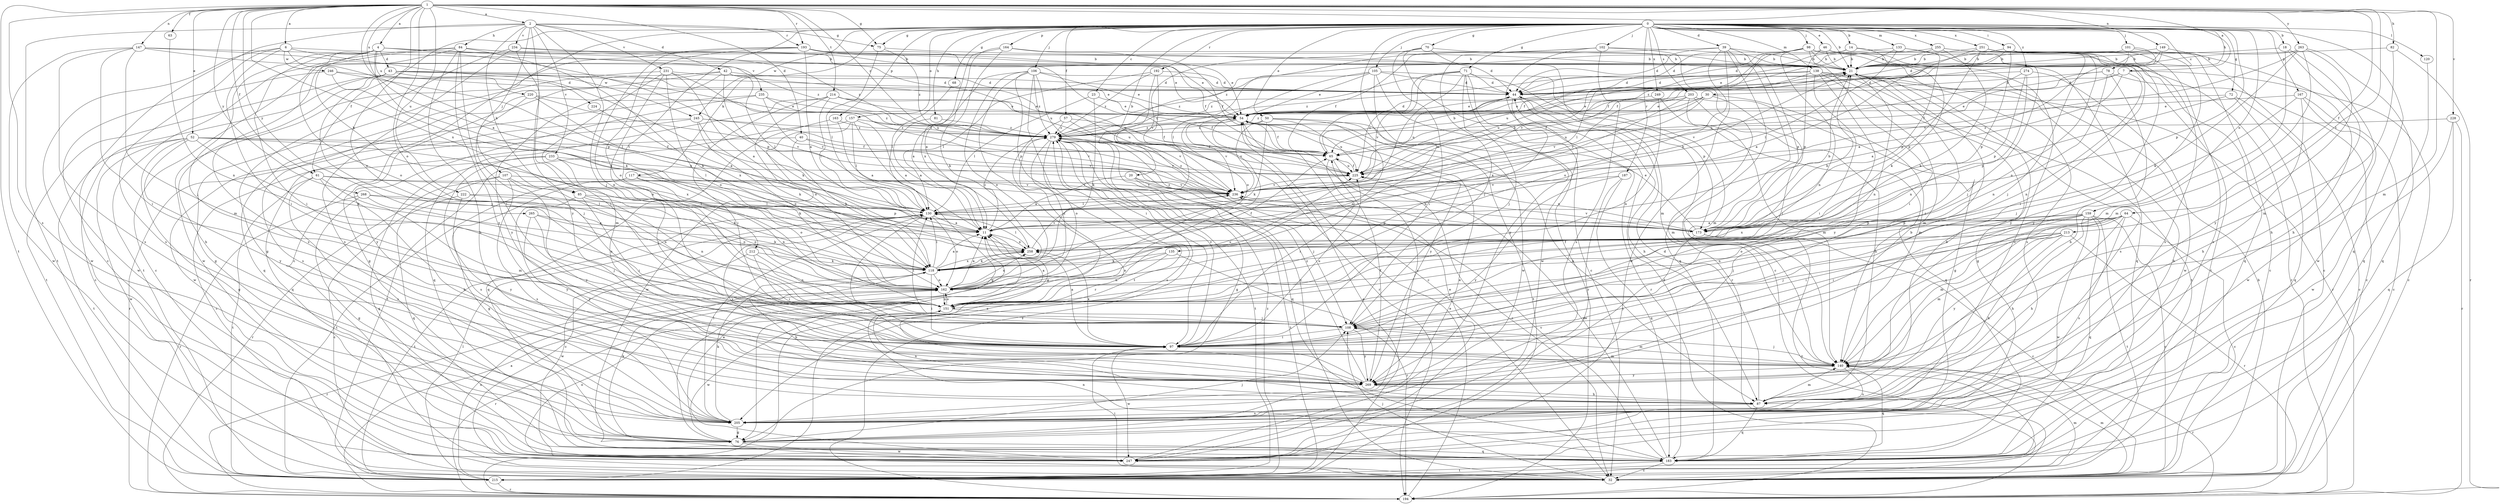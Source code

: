 strict digraph  {
0;
1;
2;
4;
6;
7;
11;
14;
18;
20;
21;
23;
30;
32;
39;
40;
42;
43;
44;
46;
50;
52;
54;
57;
61;
63;
64;
65;
68;
70;
71;
72;
75;
76;
78;
81;
82;
84;
85;
87;
94;
97;
98;
101;
102;
105;
106;
107;
108;
117;
118;
120;
130;
133;
135;
138;
140;
147;
149;
151;
157;
159;
162;
163;
164;
167;
173;
183;
187;
192;
193;
194;
203;
205;
212;
213;
214;
215;
220;
222;
224;
225;
228;
231;
233;
234;
235;
236;
245;
246;
247;
249;
251;
255;
258;
263;
265;
268;
269;
274;
279;
0 -> 14  [label=b];
0 -> 18  [label=b];
0 -> 20  [label=b];
0 -> 21  [label=b];
0 -> 23  [label=c];
0 -> 30  [label=c];
0 -> 32  [label=c];
0 -> 39  [label=d];
0 -> 46  [label=e];
0 -> 50  [label=e];
0 -> 57  [label=f];
0 -> 61  [label=f];
0 -> 68  [label=g];
0 -> 70  [label=g];
0 -> 71  [label=g];
0 -> 72  [label=g];
0 -> 75  [label=g];
0 -> 78  [label=h];
0 -> 81  [label=h];
0 -> 94  [label=i];
0 -> 98  [label=j];
0 -> 101  [label=j];
0 -> 102  [label=j];
0 -> 105  [label=j];
0 -> 106  [label=j];
0 -> 117  [label=k];
0 -> 120  [label=l];
0 -> 133  [label=m];
0 -> 135  [label=m];
0 -> 138  [label=m];
0 -> 157  [label=o];
0 -> 159  [label=o];
0 -> 163  [label=p];
0 -> 164  [label=p];
0 -> 167  [label=p];
0 -> 173  [label=p];
0 -> 183  [label=q];
0 -> 187  [label=r];
0 -> 192  [label=r];
0 -> 203  [label=s];
0 -> 212  [label=t];
0 -> 245  [label=w];
0 -> 249  [label=x];
0 -> 251  [label=x];
0 -> 255  [label=x];
0 -> 274  [label=z];
1 -> 2  [label=a];
1 -> 4  [label=a];
1 -> 6  [label=a];
1 -> 7  [label=a];
1 -> 11  [label=a];
1 -> 40  [label=d];
1 -> 52  [label=e];
1 -> 61  [label=f];
1 -> 63  [label=f];
1 -> 64  [label=f];
1 -> 75  [label=g];
1 -> 82  [label=h];
1 -> 140  [label=m];
1 -> 147  [label=n];
1 -> 149  [label=n];
1 -> 151  [label=n];
1 -> 162  [label=o];
1 -> 193  [label=r];
1 -> 205  [label=s];
1 -> 213  [label=t];
1 -> 214  [label=t];
1 -> 215  [label=t];
1 -> 220  [label=u];
1 -> 222  [label=u];
1 -> 228  [label=v];
1 -> 258  [label=x];
1 -> 263  [label=y];
1 -> 265  [label=y];
1 -> 268  [label=y];
1 -> 279  [label=z];
2 -> 32  [label=c];
2 -> 42  [label=d];
2 -> 75  [label=g];
2 -> 84  [label=h];
2 -> 85  [label=h];
2 -> 107  [label=j];
2 -> 108  [label=j];
2 -> 193  [label=r];
2 -> 215  [label=t];
2 -> 231  [label=v];
2 -> 233  [label=v];
2 -> 234  [label=v];
2 -> 269  [label=y];
4 -> 43  [label=d];
4 -> 85  [label=h];
4 -> 97  [label=i];
4 -> 118  [label=k];
4 -> 140  [label=m];
4 -> 162  [label=o];
4 -> 173  [label=p];
4 -> 224  [label=u];
4 -> 225  [label=u];
4 -> 235  [label=v];
6 -> 97  [label=i];
6 -> 173  [label=p];
6 -> 205  [label=s];
6 -> 245  [label=w];
6 -> 246  [label=w];
6 -> 247  [label=w];
6 -> 279  [label=z];
7 -> 11  [label=a];
7 -> 32  [label=c];
7 -> 44  [label=d];
7 -> 65  [label=f];
7 -> 151  [label=n];
11 -> 258  [label=x];
11 -> 279  [label=z];
14 -> 21  [label=b];
14 -> 44  [label=d];
14 -> 118  [label=k];
14 -> 183  [label=q];
14 -> 279  [label=z];
18 -> 21  [label=b];
18 -> 87  [label=h];
18 -> 140  [label=m];
18 -> 247  [label=w];
20 -> 11  [label=a];
20 -> 108  [label=j];
20 -> 215  [label=t];
20 -> 236  [label=v];
21 -> 44  [label=d];
21 -> 97  [label=i];
21 -> 151  [label=n];
21 -> 205  [label=s];
23 -> 54  [label=e];
23 -> 118  [label=k];
23 -> 130  [label=l];
30 -> 54  [label=e];
30 -> 65  [label=f];
30 -> 108  [label=j];
30 -> 140  [label=m];
30 -> 225  [label=u];
30 -> 236  [label=v];
32 -> 21  [label=b];
32 -> 97  [label=i];
32 -> 108  [label=j];
32 -> 140  [label=m];
32 -> 162  [label=o];
39 -> 21  [label=b];
39 -> 32  [label=c];
39 -> 44  [label=d];
39 -> 65  [label=f];
39 -> 162  [label=o];
39 -> 173  [label=p];
39 -> 194  [label=r];
39 -> 247  [label=w];
40 -> 32  [label=c];
40 -> 65  [label=f];
40 -> 118  [label=k];
40 -> 236  [label=v];
42 -> 44  [label=d];
42 -> 76  [label=g];
42 -> 118  [label=k];
42 -> 130  [label=l];
42 -> 183  [label=q];
42 -> 225  [label=u];
42 -> 269  [label=y];
43 -> 32  [label=c];
43 -> 44  [label=d];
43 -> 54  [label=e];
43 -> 87  [label=h];
43 -> 108  [label=j];
43 -> 130  [label=l];
43 -> 215  [label=t];
43 -> 225  [label=u];
44 -> 54  [label=e];
44 -> 87  [label=h];
44 -> 140  [label=m];
44 -> 151  [label=n];
44 -> 225  [label=u];
46 -> 21  [label=b];
46 -> 173  [label=p];
46 -> 183  [label=q];
46 -> 194  [label=r];
46 -> 205  [label=s];
46 -> 236  [label=v];
50 -> 118  [label=k];
50 -> 162  [label=o];
50 -> 215  [label=t];
50 -> 225  [label=u];
50 -> 236  [label=v];
50 -> 279  [label=z];
52 -> 65  [label=f];
52 -> 76  [label=g];
52 -> 118  [label=k];
52 -> 130  [label=l];
52 -> 215  [label=t];
52 -> 247  [label=w];
52 -> 258  [label=x];
52 -> 269  [label=y];
54 -> 44  [label=d];
54 -> 65  [label=f];
54 -> 87  [label=h];
54 -> 151  [label=n];
54 -> 205  [label=s];
54 -> 236  [label=v];
54 -> 269  [label=y];
54 -> 279  [label=z];
57 -> 65  [label=f];
57 -> 76  [label=g];
57 -> 236  [label=v];
57 -> 279  [label=z];
61 -> 87  [label=h];
61 -> 118  [label=k];
61 -> 140  [label=m];
61 -> 205  [label=s];
61 -> 215  [label=t];
61 -> 236  [label=v];
63 -> 151  [label=n];
64 -> 11  [label=a];
64 -> 32  [label=c];
64 -> 87  [label=h];
64 -> 97  [label=i];
64 -> 140  [label=m];
64 -> 173  [label=p];
64 -> 205  [label=s];
64 -> 258  [label=x];
65 -> 21  [label=b];
65 -> 32  [label=c];
65 -> 97  [label=i];
65 -> 225  [label=u];
68 -> 130  [label=l];
70 -> 21  [label=b];
70 -> 32  [label=c];
70 -> 97  [label=i];
70 -> 140  [label=m];
70 -> 236  [label=v];
71 -> 44  [label=d];
71 -> 108  [label=j];
71 -> 130  [label=l];
71 -> 140  [label=m];
71 -> 194  [label=r];
71 -> 225  [label=u];
71 -> 236  [label=v];
71 -> 269  [label=y];
71 -> 279  [label=z];
72 -> 32  [label=c];
72 -> 54  [label=e];
72 -> 173  [label=p];
72 -> 183  [label=q];
75 -> 21  [label=b];
75 -> 130  [label=l];
75 -> 279  [label=z];
76 -> 11  [label=a];
76 -> 21  [label=b];
76 -> 54  [label=e];
76 -> 108  [label=j];
76 -> 118  [label=k];
76 -> 183  [label=q];
76 -> 247  [label=w];
78 -> 32  [label=c];
78 -> 44  [label=d];
78 -> 87  [label=h];
78 -> 151  [label=n];
78 -> 225  [label=u];
81 -> 11  [label=a];
81 -> 279  [label=z];
82 -> 21  [label=b];
82 -> 140  [label=m];
82 -> 194  [label=r];
84 -> 21  [label=b];
84 -> 32  [label=c];
84 -> 87  [label=h];
84 -> 97  [label=i];
84 -> 118  [label=k];
84 -> 205  [label=s];
84 -> 215  [label=t];
84 -> 225  [label=u];
84 -> 269  [label=y];
85 -> 97  [label=i];
85 -> 130  [label=l];
85 -> 151  [label=n];
85 -> 162  [label=o];
85 -> 269  [label=y];
87 -> 21  [label=b];
87 -> 44  [label=d];
87 -> 140  [label=m];
87 -> 151  [label=n];
87 -> 183  [label=q];
87 -> 205  [label=s];
94 -> 21  [label=b];
94 -> 32  [label=c];
94 -> 44  [label=d];
94 -> 173  [label=p];
94 -> 205  [label=s];
97 -> 11  [label=a];
97 -> 140  [label=m];
97 -> 225  [label=u];
97 -> 247  [label=w];
97 -> 258  [label=x];
97 -> 279  [label=z];
98 -> 21  [label=b];
98 -> 44  [label=d];
98 -> 97  [label=i];
98 -> 130  [label=l];
98 -> 151  [label=n];
98 -> 205  [label=s];
98 -> 215  [label=t];
98 -> 225  [label=u];
101 -> 11  [label=a];
101 -> 21  [label=b];
101 -> 65  [label=f];
101 -> 269  [label=y];
102 -> 21  [label=b];
102 -> 108  [label=j];
102 -> 130  [label=l];
102 -> 183  [label=q];
102 -> 205  [label=s];
102 -> 247  [label=w];
105 -> 44  [label=d];
105 -> 54  [label=e];
105 -> 162  [label=o];
105 -> 173  [label=p];
105 -> 194  [label=r];
105 -> 247  [label=w];
105 -> 279  [label=z];
106 -> 11  [label=a];
106 -> 32  [label=c];
106 -> 44  [label=d];
106 -> 54  [label=e];
106 -> 97  [label=i];
106 -> 162  [label=o];
106 -> 194  [label=r];
106 -> 215  [label=t];
106 -> 279  [label=z];
107 -> 151  [label=n];
107 -> 183  [label=q];
107 -> 194  [label=r];
107 -> 205  [label=s];
107 -> 236  [label=v];
107 -> 269  [label=y];
108 -> 97  [label=i];
108 -> 130  [label=l];
108 -> 140  [label=m];
108 -> 269  [label=y];
117 -> 76  [label=g];
117 -> 151  [label=n];
117 -> 162  [label=o];
117 -> 215  [label=t];
117 -> 236  [label=v];
118 -> 11  [label=a];
118 -> 65  [label=f];
118 -> 87  [label=h];
118 -> 97  [label=i];
118 -> 130  [label=l];
118 -> 162  [label=o];
118 -> 258  [label=x];
120 -> 183  [label=q];
130 -> 11  [label=a];
130 -> 21  [label=b];
130 -> 32  [label=c];
130 -> 97  [label=i];
130 -> 162  [label=o];
130 -> 173  [label=p];
130 -> 215  [label=t];
130 -> 269  [label=y];
133 -> 21  [label=b];
133 -> 54  [label=e];
133 -> 108  [label=j];
133 -> 130  [label=l];
133 -> 173  [label=p];
135 -> 118  [label=k];
135 -> 151  [label=n];
135 -> 162  [label=o];
135 -> 194  [label=r];
138 -> 44  [label=d];
138 -> 76  [label=g];
138 -> 97  [label=i];
138 -> 140  [label=m];
138 -> 194  [label=r];
138 -> 215  [label=t];
138 -> 225  [label=u];
138 -> 269  [label=y];
138 -> 279  [label=z];
140 -> 108  [label=j];
140 -> 183  [label=q];
140 -> 194  [label=r];
140 -> 205  [label=s];
140 -> 269  [label=y];
147 -> 21  [label=b];
147 -> 54  [label=e];
147 -> 97  [label=i];
147 -> 108  [label=j];
147 -> 205  [label=s];
147 -> 247  [label=w];
147 -> 279  [label=z];
149 -> 21  [label=b];
149 -> 65  [label=f];
149 -> 87  [label=h];
149 -> 279  [label=z];
151 -> 11  [label=a];
151 -> 108  [label=j];
151 -> 162  [label=o];
151 -> 194  [label=r];
151 -> 225  [label=u];
151 -> 247  [label=w];
157 -> 11  [label=a];
157 -> 76  [label=g];
157 -> 130  [label=l];
157 -> 215  [label=t];
157 -> 247  [label=w];
157 -> 279  [label=z];
159 -> 32  [label=c];
159 -> 87  [label=h];
159 -> 97  [label=i];
159 -> 108  [label=j];
159 -> 151  [label=n];
159 -> 162  [label=o];
159 -> 173  [label=p];
159 -> 183  [label=q];
159 -> 215  [label=t];
159 -> 247  [label=w];
162 -> 11  [label=a];
162 -> 151  [label=n];
162 -> 194  [label=r];
162 -> 258  [label=x];
162 -> 279  [label=z];
163 -> 11  [label=a];
163 -> 183  [label=q];
163 -> 279  [label=z];
164 -> 11  [label=a];
164 -> 21  [label=b];
164 -> 65  [label=f];
164 -> 118  [label=k];
164 -> 258  [label=x];
167 -> 32  [label=c];
167 -> 54  [label=e];
167 -> 87  [label=h];
167 -> 108  [label=j];
167 -> 247  [label=w];
173 -> 21  [label=b];
173 -> 32  [label=c];
173 -> 54  [label=e];
173 -> 215  [label=t];
173 -> 225  [label=u];
173 -> 236  [label=v];
173 -> 269  [label=y];
173 -> 279  [label=z];
183 -> 32  [label=c];
183 -> 44  [label=d];
183 -> 151  [label=n];
183 -> 215  [label=t];
183 -> 225  [label=u];
183 -> 236  [label=v];
187 -> 183  [label=q];
187 -> 236  [label=v];
187 -> 247  [label=w];
187 -> 269  [label=y];
192 -> 32  [label=c];
192 -> 44  [label=d];
192 -> 130  [label=l];
192 -> 194  [label=r];
192 -> 279  [label=z];
193 -> 11  [label=a];
193 -> 21  [label=b];
193 -> 44  [label=d];
193 -> 54  [label=e];
193 -> 65  [label=f];
193 -> 151  [label=n];
193 -> 162  [label=o];
193 -> 247  [label=w];
194 -> 11  [label=a];
194 -> 54  [label=e];
194 -> 279  [label=z];
203 -> 54  [label=e];
203 -> 76  [label=g];
203 -> 87  [label=h];
203 -> 140  [label=m];
203 -> 236  [label=v];
203 -> 258  [label=x];
203 -> 279  [label=z];
205 -> 76  [label=g];
205 -> 118  [label=k];
205 -> 130  [label=l];
212 -> 97  [label=i];
212 -> 118  [label=k];
212 -> 151  [label=n];
212 -> 247  [label=w];
213 -> 87  [label=h];
213 -> 97  [label=i];
213 -> 108  [label=j];
213 -> 140  [label=m];
213 -> 194  [label=r];
213 -> 269  [label=y];
213 -> 258  [label=f];
214 -> 54  [label=e];
214 -> 65  [label=f];
214 -> 97  [label=i];
214 -> 130  [label=l];
214 -> 162  [label=o];
214 -> 183  [label=q];
214 -> 225  [label=u];
215 -> 54  [label=e];
215 -> 130  [label=l];
215 -> 140  [label=m];
215 -> 162  [label=o];
215 -> 194  [label=r];
215 -> 279  [label=z];
220 -> 54  [label=e];
220 -> 108  [label=j];
220 -> 205  [label=s];
220 -> 236  [label=v];
220 -> 258  [label=x];
222 -> 32  [label=c];
222 -> 130  [label=l];
222 -> 162  [label=o];
222 -> 269  [label=y];
224 -> 11  [label=a];
225 -> 21  [label=b];
225 -> 65  [label=f];
225 -> 236  [label=v];
228 -> 183  [label=q];
228 -> 194  [label=r];
228 -> 247  [label=w];
228 -> 279  [label=z];
231 -> 11  [label=a];
231 -> 44  [label=d];
231 -> 76  [label=g];
231 -> 140  [label=m];
231 -> 151  [label=n];
231 -> 162  [label=o];
231 -> 173  [label=p];
233 -> 108  [label=j];
233 -> 118  [label=k];
233 -> 183  [label=q];
233 -> 205  [label=s];
233 -> 225  [label=u];
234 -> 21  [label=b];
234 -> 54  [label=e];
234 -> 76  [label=g];
234 -> 97  [label=i];
234 -> 205  [label=s];
235 -> 54  [label=e];
235 -> 236  [label=v];
235 -> 247  [label=w];
235 -> 269  [label=y];
235 -> 279  [label=z];
236 -> 130  [label=l];
236 -> 279  [label=z];
245 -> 118  [label=k];
245 -> 162  [label=o];
245 -> 183  [label=q];
245 -> 194  [label=r];
245 -> 236  [label=v];
245 -> 279  [label=z];
246 -> 44  [label=d];
246 -> 130  [label=l];
246 -> 247  [label=w];
246 -> 258  [label=x];
247 -> 54  [label=e];
249 -> 54  [label=e];
249 -> 151  [label=n];
249 -> 183  [label=q];
251 -> 11  [label=a];
251 -> 21  [label=b];
251 -> 32  [label=c];
251 -> 162  [label=o];
251 -> 173  [label=p];
251 -> 205  [label=s];
251 -> 269  [label=y];
255 -> 21  [label=b];
255 -> 65  [label=f];
255 -> 97  [label=i];
255 -> 108  [label=j];
255 -> 118  [label=k];
258 -> 21  [label=b];
258 -> 118  [label=k];
258 -> 130  [label=l];
258 -> 236  [label=v];
263 -> 21  [label=b];
263 -> 118  [label=k];
263 -> 140  [label=m];
263 -> 183  [label=q];
263 -> 236  [label=v];
263 -> 269  [label=y];
265 -> 11  [label=a];
265 -> 108  [label=j];
265 -> 118  [label=k];
265 -> 269  [label=y];
268 -> 76  [label=g];
268 -> 130  [label=l];
268 -> 151  [label=n];
268 -> 173  [label=p];
268 -> 194  [label=r];
269 -> 11  [label=a];
269 -> 21  [label=b];
269 -> 65  [label=f];
269 -> 87  [label=h];
269 -> 279  [label=z];
274 -> 44  [label=d];
274 -> 151  [label=n];
274 -> 173  [label=p];
274 -> 236  [label=v];
274 -> 247  [label=w];
279 -> 65  [label=f];
279 -> 76  [label=g];
279 -> 162  [label=o];
279 -> 183  [label=q];
279 -> 205  [label=s];
279 -> 215  [label=t];
279 -> 236  [label=v];
}
